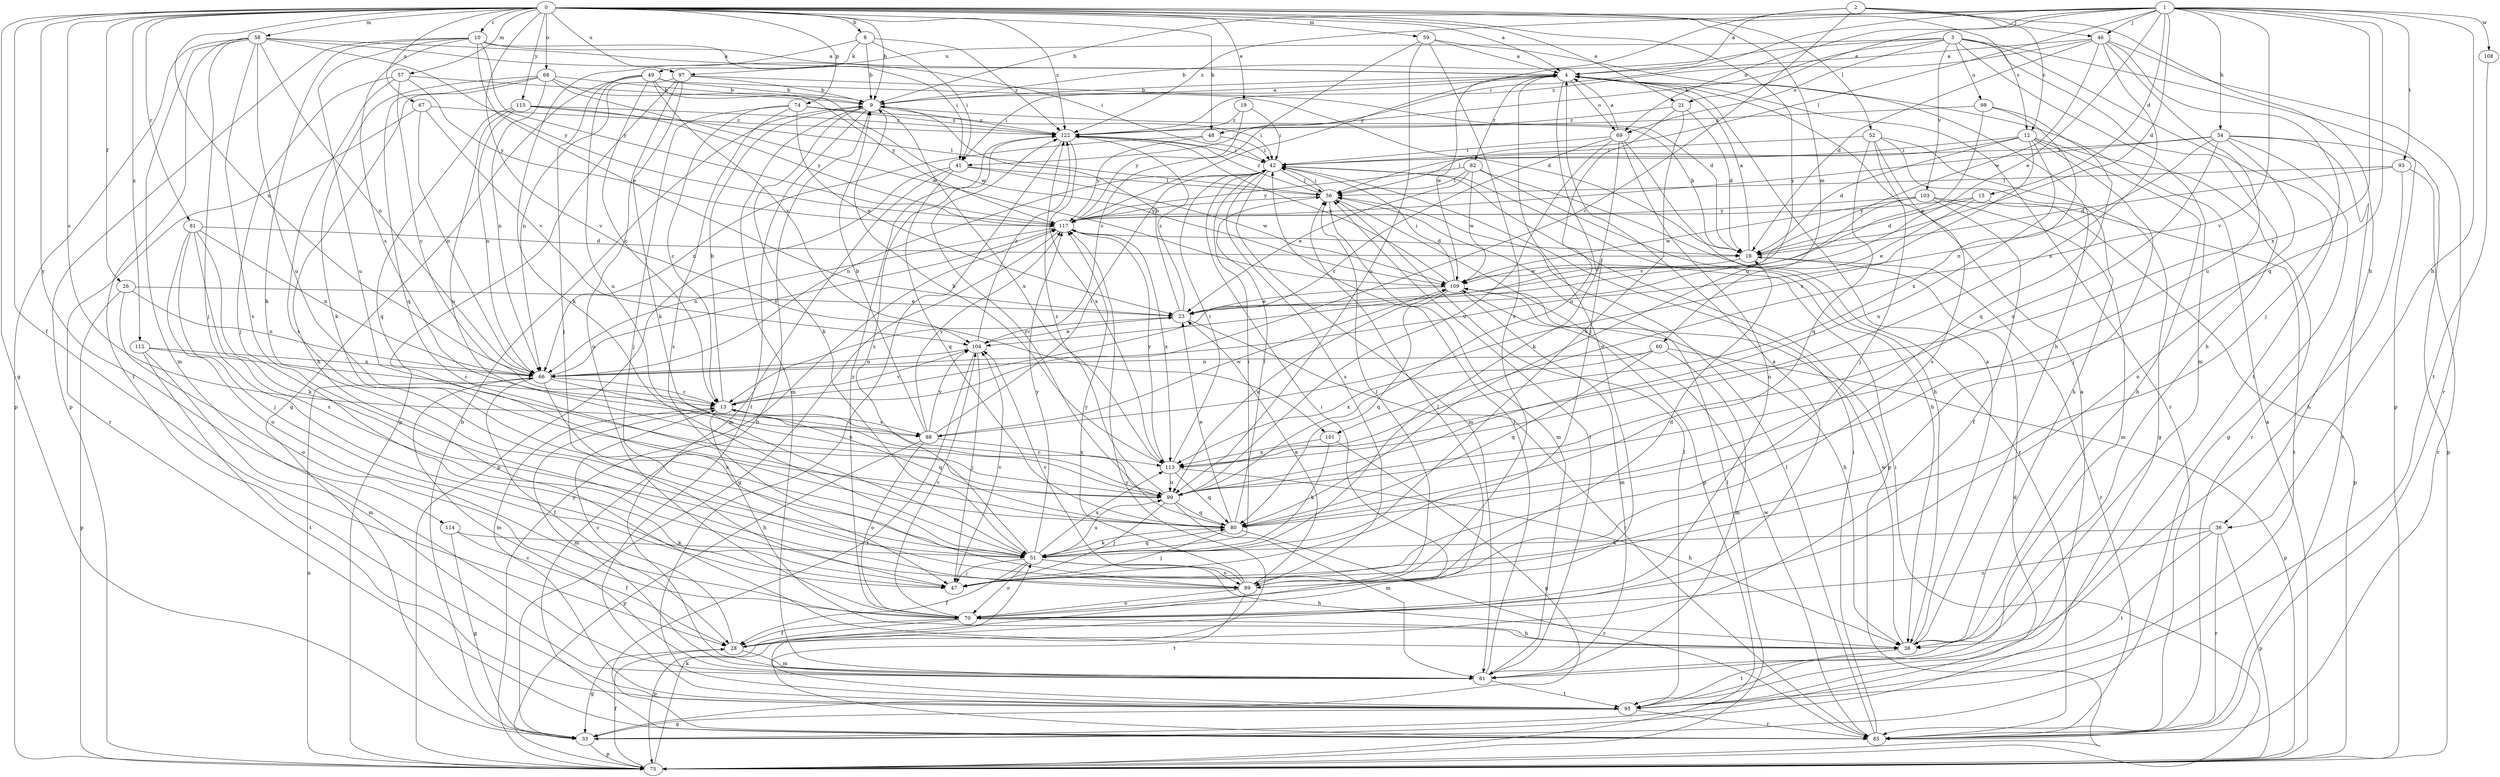 strict digraph  {
0;
1;
2;
3;
4;
8;
9;
10;
12;
13;
15;
18;
19;
21;
23;
26;
28;
33;
34;
36;
38;
41;
42;
46;
47;
48;
49;
51;
52;
56;
57;
58;
59;
60;
61;
66;
67;
68;
69;
70;
74;
75;
80;
81;
82;
85;
88;
89;
93;
95;
97;
98;
99;
101;
103;
104;
108;
109;
112;
113;
114;
115;
117;
122;
0 -> 4  [label=a];
0 -> 8  [label=b];
0 -> 9  [label=b];
0 -> 10  [label=c];
0 -> 12  [label=c];
0 -> 19  [label=e];
0 -> 21  [label=e];
0 -> 26  [label=f];
0 -> 28  [label=f];
0 -> 33  [label=g];
0 -> 48  [label=k];
0 -> 52  [label=l];
0 -> 57  [label=m];
0 -> 58  [label=m];
0 -> 59  [label=m];
0 -> 60  [label=m];
0 -> 66  [label=n];
0 -> 67  [label=o];
0 -> 68  [label=o];
0 -> 74  [label=p];
0 -> 80  [label=q];
0 -> 81  [label=r];
0 -> 88  [label=s];
0 -> 97  [label=u];
0 -> 101  [label=v];
0 -> 112  [label=x];
0 -> 114  [label=y];
0 -> 115  [label=y];
0 -> 122  [label=z];
1 -> 9  [label=b];
1 -> 15  [label=d];
1 -> 18  [label=d];
1 -> 21  [label=e];
1 -> 23  [label=e];
1 -> 34  [label=h];
1 -> 36  [label=h];
1 -> 41  [label=i];
1 -> 46  [label=j];
1 -> 56  [label=l];
1 -> 69  [label=o];
1 -> 80  [label=q];
1 -> 93  [label=t];
1 -> 101  [label=v];
1 -> 108  [label=w];
1 -> 113  [label=x];
1 -> 122  [label=z];
2 -> 4  [label=a];
2 -> 12  [label=c];
2 -> 13  [label=c];
2 -> 36  [label=h];
2 -> 46  [label=j];
2 -> 117  [label=y];
3 -> 9  [label=b];
3 -> 38  [label=h];
3 -> 48  [label=k];
3 -> 61  [label=m];
3 -> 69  [label=o];
3 -> 75  [label=p];
3 -> 95  [label=t];
3 -> 97  [label=u];
3 -> 98  [label=u];
3 -> 103  [label=v];
4 -> 9  [label=b];
4 -> 41  [label=i];
4 -> 47  [label=j];
4 -> 69  [label=o];
4 -> 70  [label=o];
4 -> 82  [label=r];
4 -> 85  [label=r];
4 -> 109  [label=w];
8 -> 9  [label=b];
8 -> 41  [label=i];
8 -> 49  [label=k];
8 -> 51  [label=k];
8 -> 122  [label=z];
9 -> 4  [label=a];
9 -> 51  [label=k];
9 -> 61  [label=m];
9 -> 95  [label=t];
9 -> 113  [label=x];
9 -> 122  [label=z];
10 -> 4  [label=a];
10 -> 23  [label=e];
10 -> 41  [label=i];
10 -> 51  [label=k];
10 -> 75  [label=p];
10 -> 88  [label=s];
10 -> 99  [label=u];
10 -> 117  [label=y];
12 -> 18  [label=d];
12 -> 38  [label=h];
12 -> 42  [label=i];
12 -> 47  [label=j];
12 -> 56  [label=l];
12 -> 85  [label=r];
12 -> 88  [label=s];
12 -> 99  [label=u];
13 -> 9  [label=b];
13 -> 38  [label=h];
13 -> 61  [label=m];
13 -> 80  [label=q];
13 -> 88  [label=s];
13 -> 104  [label=v];
15 -> 18  [label=d];
15 -> 23  [label=e];
15 -> 95  [label=t];
15 -> 117  [label=y];
18 -> 4  [label=a];
18 -> 9  [label=b];
18 -> 85  [label=r];
18 -> 109  [label=w];
19 -> 42  [label=i];
19 -> 117  [label=y];
19 -> 122  [label=z];
21 -> 18  [label=d];
21 -> 51  [label=k];
21 -> 99  [label=u];
21 -> 122  [label=z];
23 -> 9  [label=b];
23 -> 85  [label=r];
23 -> 104  [label=v];
23 -> 122  [label=z];
26 -> 23  [label=e];
26 -> 66  [label=n];
26 -> 70  [label=o];
26 -> 75  [label=p];
28 -> 4  [label=a];
28 -> 13  [label=c];
28 -> 33  [label=g];
28 -> 42  [label=i];
28 -> 61  [label=m];
33 -> 9  [label=b];
33 -> 18  [label=d];
33 -> 75  [label=p];
34 -> 33  [label=g];
34 -> 42  [label=i];
34 -> 66  [label=n];
34 -> 70  [label=o];
34 -> 75  [label=p];
34 -> 85  [label=r];
34 -> 99  [label=u];
34 -> 117  [label=y];
36 -> 51  [label=k];
36 -> 70  [label=o];
36 -> 75  [label=p];
36 -> 85  [label=r];
36 -> 95  [label=t];
38 -> 4  [label=a];
38 -> 95  [label=t];
38 -> 109  [label=w];
41 -> 56  [label=l];
41 -> 61  [label=m];
41 -> 75  [label=p];
41 -> 80  [label=q];
41 -> 109  [label=w];
42 -> 56  [label=l];
42 -> 61  [label=m];
42 -> 66  [label=n];
42 -> 75  [label=p];
42 -> 89  [label=s];
46 -> 4  [label=a];
46 -> 18  [label=d];
46 -> 47  [label=j];
46 -> 85  [label=r];
46 -> 99  [label=u];
46 -> 109  [label=w];
46 -> 113  [label=x];
46 -> 122  [label=z];
47 -> 104  [label=v];
48 -> 42  [label=i];
48 -> 66  [label=n];
48 -> 117  [label=y];
49 -> 9  [label=b];
49 -> 13  [label=c];
49 -> 18  [label=d];
49 -> 33  [label=g];
49 -> 47  [label=j];
49 -> 99  [label=u];
49 -> 104  [label=v];
49 -> 109  [label=w];
51 -> 28  [label=f];
51 -> 38  [label=h];
51 -> 42  [label=i];
51 -> 47  [label=j];
51 -> 70  [label=o];
51 -> 80  [label=q];
51 -> 89  [label=s];
51 -> 99  [label=u];
51 -> 113  [label=x];
51 -> 117  [label=y];
51 -> 122  [label=z];
52 -> 33  [label=g];
52 -> 38  [label=h];
52 -> 42  [label=i];
52 -> 47  [label=j];
52 -> 80  [label=q];
52 -> 89  [label=s];
56 -> 42  [label=i];
56 -> 61  [label=m];
56 -> 75  [label=p];
56 -> 117  [label=y];
56 -> 122  [label=z];
57 -> 9  [label=b];
57 -> 13  [label=c];
57 -> 47  [label=j];
57 -> 89  [label=s];
57 -> 117  [label=y];
58 -> 4  [label=a];
58 -> 42  [label=i];
58 -> 47  [label=j];
58 -> 61  [label=m];
58 -> 66  [label=n];
58 -> 75  [label=p];
58 -> 89  [label=s];
58 -> 95  [label=t];
58 -> 99  [label=u];
58 -> 117  [label=y];
59 -> 4  [label=a];
59 -> 13  [label=c];
59 -> 38  [label=h];
59 -> 89  [label=s];
59 -> 99  [label=u];
60 -> 61  [label=m];
60 -> 66  [label=n];
60 -> 75  [label=p];
60 -> 80  [label=q];
60 -> 113  [label=x];
61 -> 42  [label=i];
61 -> 56  [label=l];
61 -> 95  [label=t];
66 -> 13  [label=c];
66 -> 28  [label=f];
66 -> 51  [label=k];
66 -> 61  [label=m];
66 -> 99  [label=u];
66 -> 117  [label=y];
67 -> 66  [label=n];
67 -> 85  [label=r];
67 -> 104  [label=v];
67 -> 122  [label=z];
68 -> 9  [label=b];
68 -> 38  [label=h];
68 -> 51  [label=k];
68 -> 66  [label=n];
68 -> 80  [label=q];
68 -> 109  [label=w];
68 -> 117  [label=y];
69 -> 4  [label=a];
69 -> 13  [label=c];
69 -> 38  [label=h];
69 -> 42  [label=i];
69 -> 51  [label=k];
69 -> 70  [label=o];
69 -> 99  [label=u];
70 -> 28  [label=f];
70 -> 38  [label=h];
70 -> 56  [label=l];
70 -> 75  [label=p];
70 -> 104  [label=v];
70 -> 122  [label=z];
74 -> 13  [label=c];
74 -> 23  [label=e];
74 -> 42  [label=i];
74 -> 47  [label=j];
74 -> 89  [label=s];
74 -> 122  [label=z];
75 -> 4  [label=a];
75 -> 28  [label=f];
75 -> 42  [label=i];
75 -> 51  [label=k];
75 -> 56  [label=l];
75 -> 66  [label=n];
75 -> 117  [label=y];
80 -> 23  [label=e];
80 -> 47  [label=j];
80 -> 51  [label=k];
80 -> 56  [label=l];
80 -> 85  [label=r];
80 -> 122  [label=z];
81 -> 18  [label=d];
81 -> 47  [label=j];
81 -> 51  [label=k];
81 -> 66  [label=n];
81 -> 70  [label=o];
81 -> 89  [label=s];
82 -> 23  [label=e];
82 -> 38  [label=h];
82 -> 56  [label=l];
82 -> 85  [label=r];
82 -> 109  [label=w];
82 -> 117  [label=y];
85 -> 9  [label=b];
85 -> 42  [label=i];
85 -> 56  [label=l];
85 -> 109  [label=w];
85 -> 117  [label=y];
88 -> 9  [label=b];
88 -> 42  [label=i];
88 -> 70  [label=o];
88 -> 75  [label=p];
88 -> 104  [label=v];
88 -> 109  [label=w];
88 -> 113  [label=x];
88 -> 117  [label=y];
89 -> 18  [label=d];
89 -> 23  [label=e];
89 -> 56  [label=l];
89 -> 70  [label=o];
89 -> 95  [label=t];
89 -> 104  [label=v];
89 -> 117  [label=y];
93 -> 18  [label=d];
93 -> 38  [label=h];
93 -> 56  [label=l];
93 -> 85  [label=r];
95 -> 4  [label=a];
95 -> 13  [label=c];
95 -> 33  [label=g];
95 -> 56  [label=l];
95 -> 85  [label=r];
97 -> 9  [label=b];
97 -> 18  [label=d];
97 -> 51  [label=k];
97 -> 66  [label=n];
97 -> 70  [label=o];
97 -> 75  [label=p];
98 -> 23  [label=e];
98 -> 80  [label=q];
98 -> 113  [label=x];
98 -> 122  [label=z];
99 -> 13  [label=c];
99 -> 47  [label=j];
99 -> 61  [label=m];
99 -> 80  [label=q];
99 -> 122  [label=z];
101 -> 33  [label=g];
101 -> 51  [label=k];
101 -> 113  [label=x];
103 -> 28  [label=f];
103 -> 61  [label=m];
103 -> 75  [label=p];
103 -> 104  [label=v];
103 -> 109  [label=w];
103 -> 117  [label=y];
104 -> 23  [label=e];
104 -> 47  [label=j];
104 -> 66  [label=n];
104 -> 85  [label=r];
104 -> 122  [label=z];
108 -> 95  [label=t];
109 -> 23  [label=e];
109 -> 38  [label=h];
109 -> 42  [label=i];
109 -> 61  [label=m];
109 -> 80  [label=q];
109 -> 99  [label=u];
109 -> 122  [label=z];
112 -> 13  [label=c];
112 -> 61  [label=m];
112 -> 66  [label=n];
112 -> 95  [label=t];
113 -> 9  [label=b];
113 -> 38  [label=h];
113 -> 42  [label=i];
113 -> 80  [label=q];
113 -> 99  [label=u];
113 -> 117  [label=y];
114 -> 28  [label=f];
114 -> 33  [label=g];
114 -> 51  [label=k];
115 -> 56  [label=l];
115 -> 66  [label=n];
115 -> 80  [label=q];
115 -> 99  [label=u];
115 -> 117  [label=y];
115 -> 122  [label=z];
117 -> 18  [label=d];
117 -> 33  [label=g];
117 -> 66  [label=n];
117 -> 113  [label=x];
122 -> 42  [label=i];
122 -> 95  [label=t];
122 -> 113  [label=x];
}
